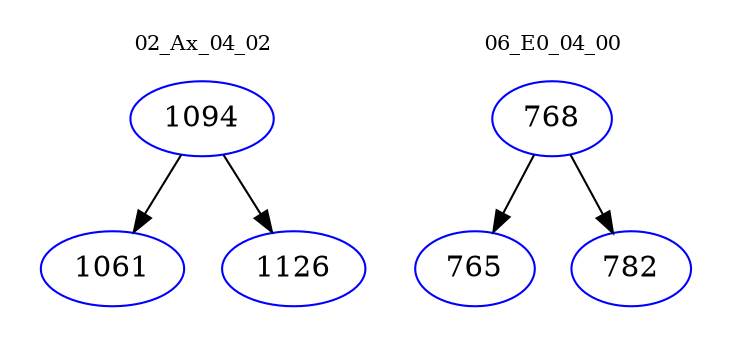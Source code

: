 digraph{
subgraph cluster_0 {
color = white
label = "02_Ax_04_02";
fontsize=10;
T0_1094 [label="1094", color="blue"]
T0_1094 -> T0_1061 [color="black"]
T0_1061 [label="1061", color="blue"]
T0_1094 -> T0_1126 [color="black"]
T0_1126 [label="1126", color="blue"]
}
subgraph cluster_1 {
color = white
label = "06_E0_04_00";
fontsize=10;
T1_768 [label="768", color="blue"]
T1_768 -> T1_765 [color="black"]
T1_765 [label="765", color="blue"]
T1_768 -> T1_782 [color="black"]
T1_782 [label="782", color="blue"]
}
}
